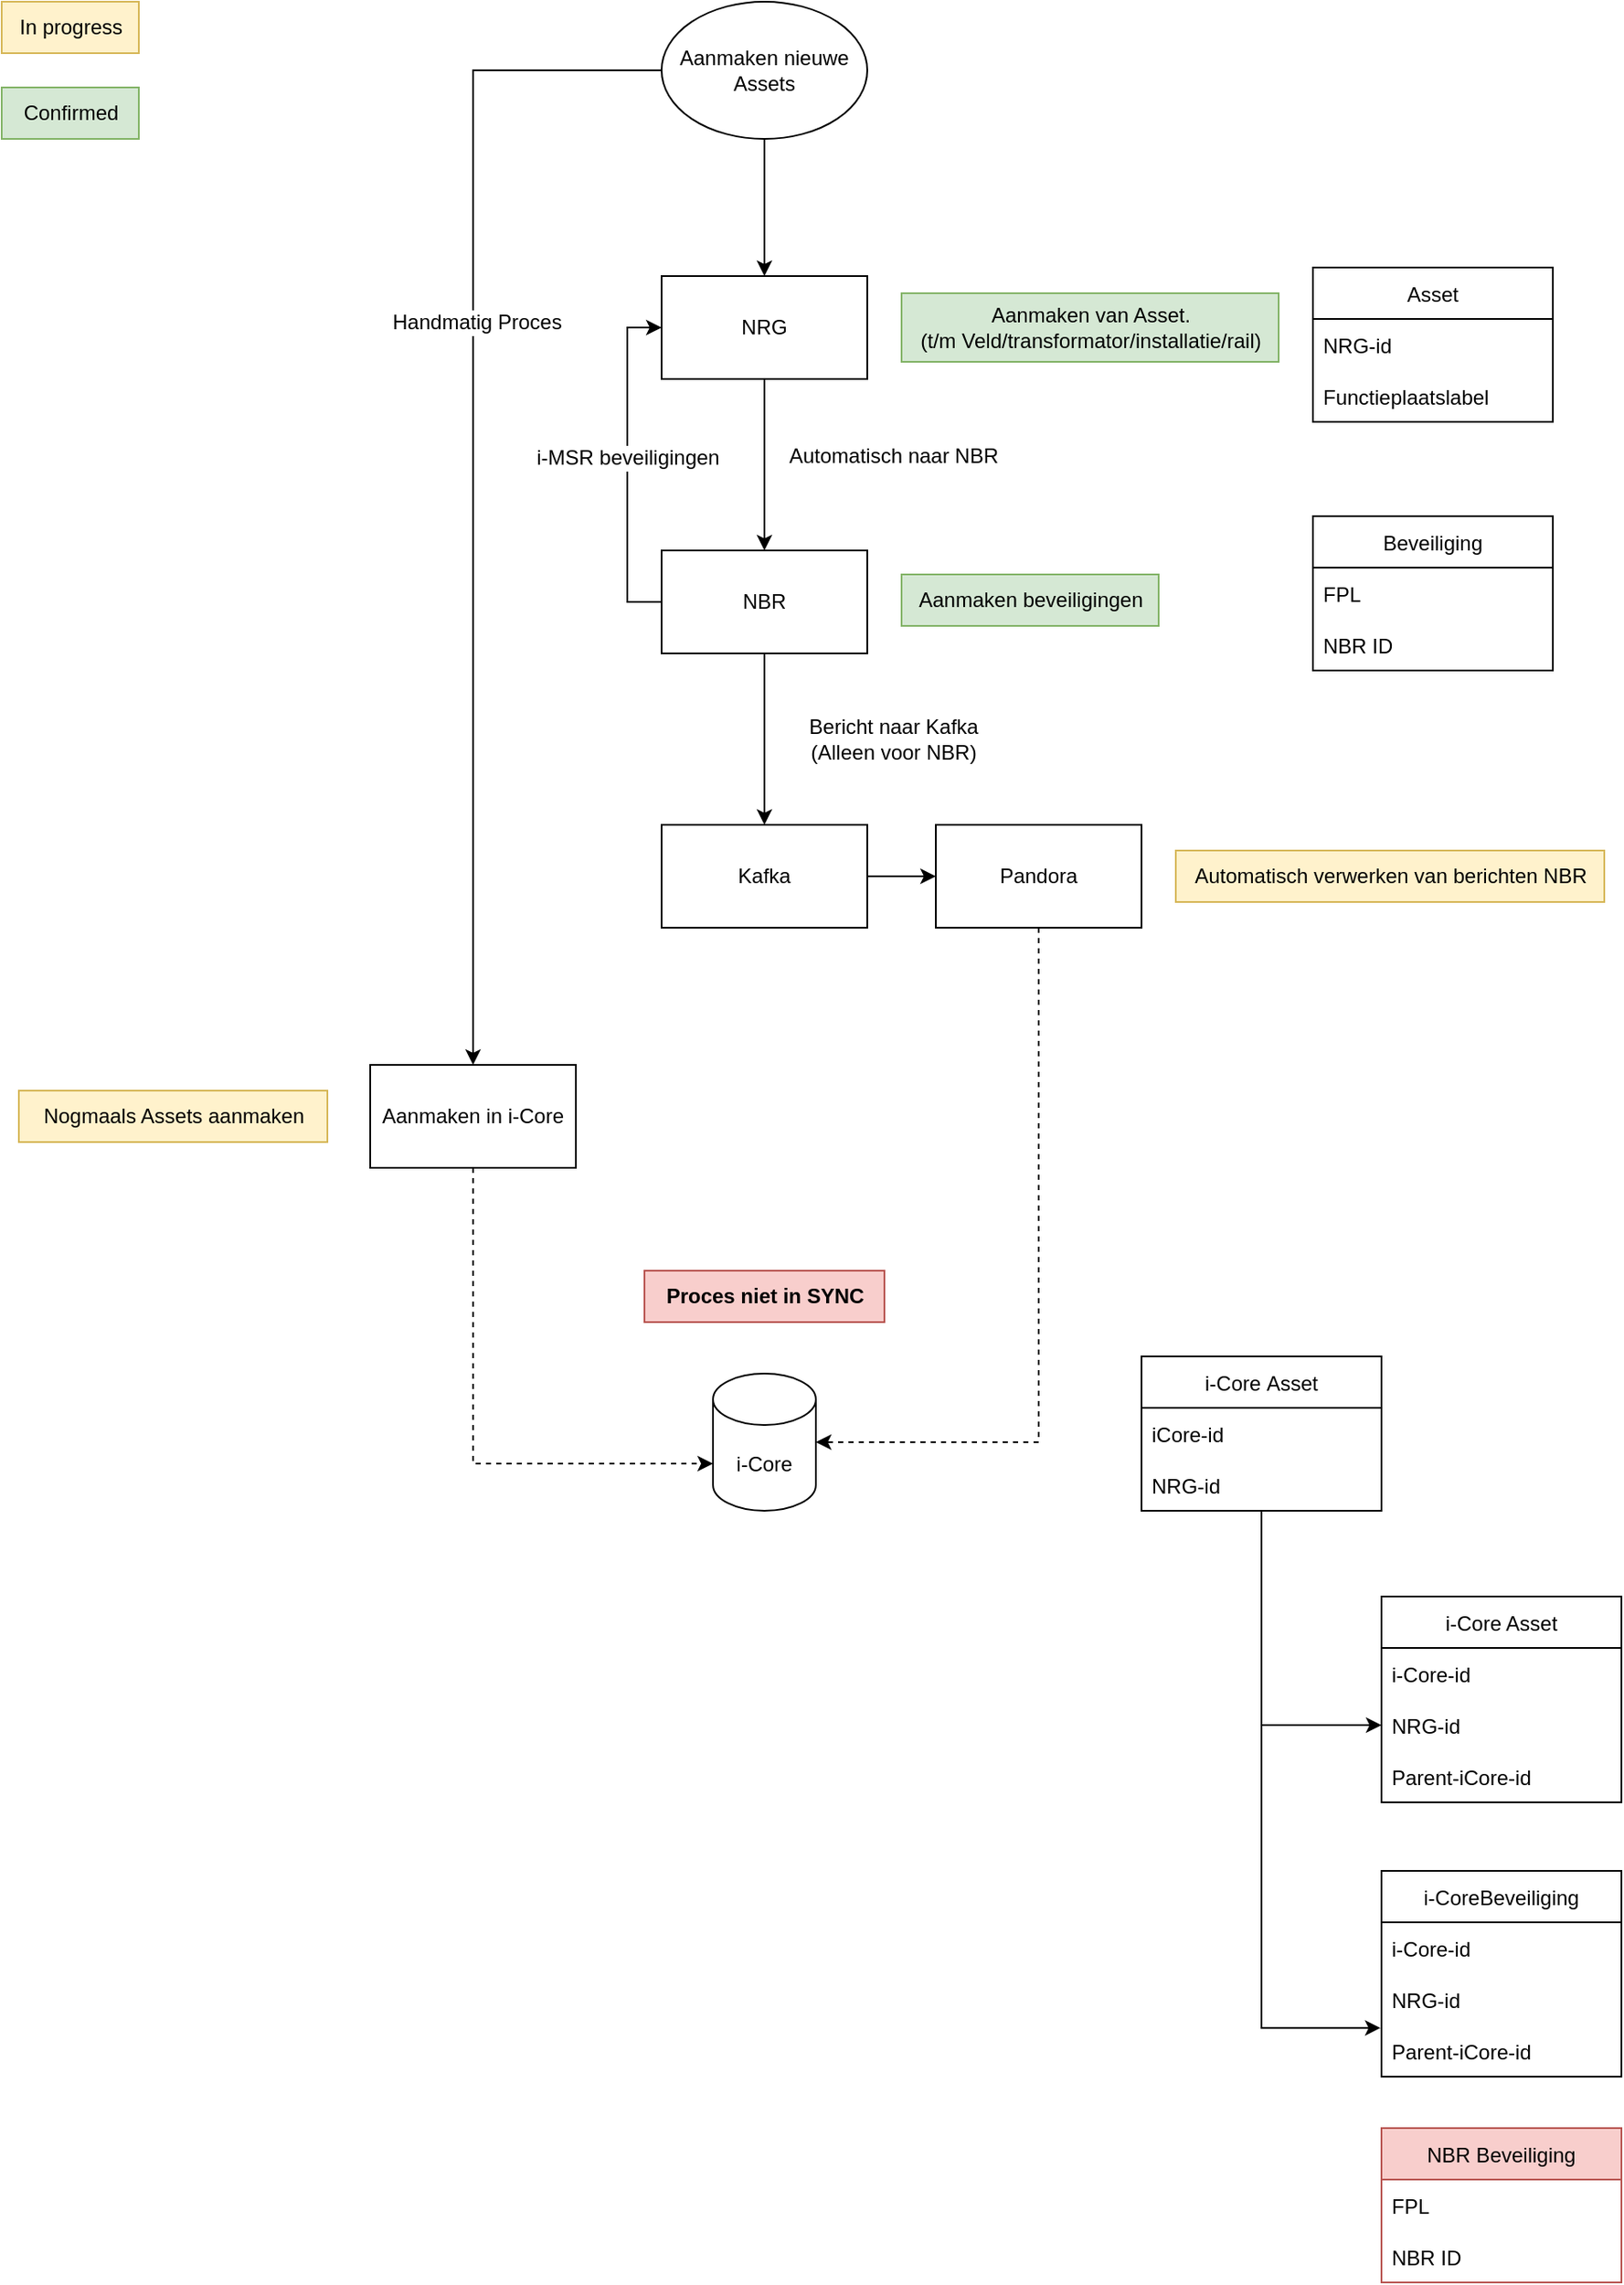 <mxfile version="20.3.7" type="github">
  <diagram id="EMqDuIwo52Fa8yJvIK7q" name="Page-1">
    <mxGraphModel dx="1822" dy="971" grid="1" gridSize="10" guides="1" tooltips="1" connect="1" arrows="1" fold="1" page="1" pageScale="1" pageWidth="1169" pageHeight="827" math="0" shadow="0">
      <root>
        <mxCell id="0" />
        <mxCell id="1" parent="0" />
        <mxCell id="-bNwW7Luvv-mgCOFAoei-16" style="edgeStyle=orthogonalEdgeStyle;rounded=0;orthogonalLoop=1;jettySize=auto;html=1;exitX=0.5;exitY=1;exitDx=0;exitDy=0;" edge="1" parent="1" source="-bNwW7Luvv-mgCOFAoei-1" target="-bNwW7Luvv-mgCOFAoei-15">
          <mxGeometry relative="1" as="geometry" />
        </mxCell>
        <mxCell id="-bNwW7Luvv-mgCOFAoei-36" style="edgeStyle=orthogonalEdgeStyle;rounded=0;orthogonalLoop=1;jettySize=auto;html=1;exitX=0;exitY=0.5;exitDx=0;exitDy=0;fillColor=#1ba1e2;strokeColor=#000000;entryX=0.5;entryY=0;entryDx=0;entryDy=0;" edge="1" parent="1" source="-bNwW7Luvv-mgCOFAoei-5" target="-bNwW7Luvv-mgCOFAoei-78">
          <mxGeometry relative="1" as="geometry">
            <mxPoint x="360" y="610" as="targetPoint" />
            <Array as="points">
              <mxPoint x="370" y="90" />
            </Array>
          </mxGeometry>
        </mxCell>
        <mxCell id="-bNwW7Luvv-mgCOFAoei-71" value="Handmatig Proces" style="edgeLabel;html=1;align=center;verticalAlign=middle;resizable=0;points=[];fontSize=12;" vertex="1" connectable="0" parent="-bNwW7Luvv-mgCOFAoei-36">
          <mxGeometry x="-0.257" y="2" relative="1" as="geometry">
            <mxPoint as="offset" />
          </mxGeometry>
        </mxCell>
        <mxCell id="-bNwW7Luvv-mgCOFAoei-1" value="NRG" style="rounded=0;whiteSpace=wrap;html=1;" vertex="1" parent="1">
          <mxGeometry x="480" y="210" width="120" height="60" as="geometry" />
        </mxCell>
        <mxCell id="-bNwW7Luvv-mgCOFAoei-62" style="edgeStyle=orthogonalEdgeStyle;rounded=0;orthogonalLoop=1;jettySize=auto;html=1;exitX=0.5;exitY=1;exitDx=0;exitDy=0;entryX=1;entryY=0.5;entryDx=0;entryDy=0;entryPerimeter=0;dashed=1;" edge="1" parent="1" source="-bNwW7Luvv-mgCOFAoei-2" target="-bNwW7Luvv-mgCOFAoei-3">
          <mxGeometry relative="1" as="geometry">
            <Array as="points">
              <mxPoint x="700" y="890" />
            </Array>
          </mxGeometry>
        </mxCell>
        <mxCell id="-bNwW7Luvv-mgCOFAoei-2" value="Pandora" style="rounded=0;whiteSpace=wrap;html=1;" vertex="1" parent="1">
          <mxGeometry x="640" y="530" width="120" height="60" as="geometry" />
        </mxCell>
        <mxCell id="-bNwW7Luvv-mgCOFAoei-3" value="i-Core" style="shape=cylinder3;whiteSpace=wrap;html=1;boundedLbl=1;backgroundOutline=1;size=15;" vertex="1" parent="1">
          <mxGeometry x="510" y="850" width="60" height="80" as="geometry" />
        </mxCell>
        <mxCell id="-bNwW7Luvv-mgCOFAoei-4" value="Aanmaken van Asset.&lt;br&gt;(t/m Veld/transformator/installatie/rail)" style="text;html=1;align=center;verticalAlign=middle;resizable=0;points=[];autosize=1;strokeColor=#82b366;fillColor=#d5e8d4;" vertex="1" parent="1">
          <mxGeometry x="620" y="220" width="220" height="40" as="geometry" />
        </mxCell>
        <mxCell id="-bNwW7Luvv-mgCOFAoei-6" style="edgeStyle=orthogonalEdgeStyle;rounded=0;orthogonalLoop=1;jettySize=auto;html=1;entryX=0.5;entryY=0;entryDx=0;entryDy=0;" edge="1" parent="1" source="-bNwW7Luvv-mgCOFAoei-5" target="-bNwW7Luvv-mgCOFAoei-1">
          <mxGeometry relative="1" as="geometry" />
        </mxCell>
        <mxCell id="-bNwW7Luvv-mgCOFAoei-5" value="Aanmaken nieuwe Assets" style="ellipse;whiteSpace=wrap;html=1;" vertex="1" parent="1">
          <mxGeometry x="480" y="50" width="120" height="80" as="geometry" />
        </mxCell>
        <mxCell id="-bNwW7Luvv-mgCOFAoei-11" value="Asset" style="swimlane;fontStyle=0;childLayout=stackLayout;horizontal=1;startSize=30;horizontalStack=0;resizeParent=1;resizeParentMax=0;resizeLast=0;collapsible=1;marginBottom=0;" vertex="1" parent="1">
          <mxGeometry x="860" y="205" width="140" height="90" as="geometry" />
        </mxCell>
        <mxCell id="-bNwW7Luvv-mgCOFAoei-12" value="NRG-id" style="text;strokeColor=none;fillColor=none;align=left;verticalAlign=middle;spacingLeft=4;spacingRight=4;overflow=hidden;points=[[0,0.5],[1,0.5]];portConstraint=eastwest;rotatable=0;" vertex="1" parent="-bNwW7Luvv-mgCOFAoei-11">
          <mxGeometry y="30" width="140" height="30" as="geometry" />
        </mxCell>
        <mxCell id="-bNwW7Luvv-mgCOFAoei-13" value="Functieplaatslabel" style="text;strokeColor=none;fillColor=none;align=left;verticalAlign=middle;spacingLeft=4;spacingRight=4;overflow=hidden;points=[[0,0.5],[1,0.5]];portConstraint=eastwest;rotatable=0;" vertex="1" parent="-bNwW7Luvv-mgCOFAoei-11">
          <mxGeometry y="60" width="140" height="30" as="geometry" />
        </mxCell>
        <mxCell id="-bNwW7Luvv-mgCOFAoei-28" style="edgeStyle=orthogonalEdgeStyle;rounded=0;orthogonalLoop=1;jettySize=auto;html=1;" edge="1" parent="1" source="-bNwW7Luvv-mgCOFAoei-15">
          <mxGeometry relative="1" as="geometry">
            <mxPoint x="540" y="530" as="targetPoint" />
          </mxGeometry>
        </mxCell>
        <mxCell id="-bNwW7Luvv-mgCOFAoei-81" style="edgeStyle=orthogonalEdgeStyle;rounded=0;orthogonalLoop=1;jettySize=auto;html=1;exitX=0;exitY=0.5;exitDx=0;exitDy=0;entryX=0;entryY=0.5;entryDx=0;entryDy=0;strokeColor=#000000;fontSize=12;" edge="1" parent="1" source="-bNwW7Luvv-mgCOFAoei-15" target="-bNwW7Luvv-mgCOFAoei-1">
          <mxGeometry relative="1" as="geometry" />
        </mxCell>
        <mxCell id="-bNwW7Luvv-mgCOFAoei-82" value="i-MSR beveiligingen" style="edgeLabel;html=1;align=center;verticalAlign=middle;resizable=0;points=[];fontSize=12;" vertex="1" connectable="0" parent="-bNwW7Luvv-mgCOFAoei-81">
          <mxGeometry x="-0.265" y="-2" relative="1" as="geometry">
            <mxPoint x="-2" y="-31" as="offset" />
          </mxGeometry>
        </mxCell>
        <mxCell id="-bNwW7Luvv-mgCOFAoei-15" value="NBR" style="rounded=0;whiteSpace=wrap;html=1;" vertex="1" parent="1">
          <mxGeometry x="480" y="370" width="120" height="60" as="geometry" />
        </mxCell>
        <mxCell id="-bNwW7Luvv-mgCOFAoei-17" value="Automatisch naar NBR" style="text;html=1;align=center;verticalAlign=middle;resizable=0;points=[];autosize=1;strokeColor=none;fillColor=none;" vertex="1" parent="1">
          <mxGeometry x="540" y="300" width="150" height="30" as="geometry" />
        </mxCell>
        <mxCell id="-bNwW7Luvv-mgCOFAoei-22" value="Beveiliging" style="swimlane;fontStyle=0;childLayout=stackLayout;horizontal=1;startSize=30;horizontalStack=0;resizeParent=1;resizeParentMax=0;resizeLast=0;collapsible=1;marginBottom=0;" vertex="1" parent="1">
          <mxGeometry x="860" y="350" width="140" height="90" as="geometry" />
        </mxCell>
        <mxCell id="-bNwW7Luvv-mgCOFAoei-23" value="FPL" style="text;strokeColor=none;fillColor=none;align=left;verticalAlign=middle;spacingLeft=4;spacingRight=4;overflow=hidden;points=[[0,0.5],[1,0.5]];portConstraint=eastwest;rotatable=0;" vertex="1" parent="-bNwW7Luvv-mgCOFAoei-22">
          <mxGeometry y="30" width="140" height="30" as="geometry" />
        </mxCell>
        <mxCell id="-bNwW7Luvv-mgCOFAoei-24" value="NBR ID" style="text;strokeColor=none;fillColor=none;align=left;verticalAlign=middle;spacingLeft=4;spacingRight=4;overflow=hidden;points=[[0,0.5],[1,0.5]];portConstraint=eastwest;rotatable=0;" vertex="1" parent="-bNwW7Luvv-mgCOFAoei-22">
          <mxGeometry y="60" width="140" height="30" as="geometry" />
        </mxCell>
        <mxCell id="-bNwW7Luvv-mgCOFAoei-27" value="Aanmaken beveiligingen" style="text;html=1;align=center;verticalAlign=middle;resizable=0;points=[];autosize=1;strokeColor=#82b366;fillColor=#d5e8d4;" vertex="1" parent="1">
          <mxGeometry x="620" y="384" width="150" height="30" as="geometry" />
        </mxCell>
        <mxCell id="-bNwW7Luvv-mgCOFAoei-30" value="" style="edgeStyle=orthogonalEdgeStyle;rounded=0;orthogonalLoop=1;jettySize=auto;html=1;" edge="1" parent="1" source="-bNwW7Luvv-mgCOFAoei-29" target="-bNwW7Luvv-mgCOFAoei-2">
          <mxGeometry relative="1" as="geometry" />
        </mxCell>
        <mxCell id="-bNwW7Luvv-mgCOFAoei-29" value="Kafka" style="rounded=0;whiteSpace=wrap;html=1;" vertex="1" parent="1">
          <mxGeometry x="480" y="530" width="120" height="60" as="geometry" />
        </mxCell>
        <mxCell id="-bNwW7Luvv-mgCOFAoei-32" value="Automatisch verwerken van berichten NBR" style="text;html=1;align=center;verticalAlign=middle;resizable=0;points=[];autosize=1;strokeColor=#d6b656;fillColor=#fff2cc;" vertex="1" parent="1">
          <mxGeometry x="780" y="545" width="250" height="30" as="geometry" />
        </mxCell>
        <mxCell id="-bNwW7Luvv-mgCOFAoei-60" style="edgeStyle=orthogonalEdgeStyle;rounded=0;orthogonalLoop=1;jettySize=auto;html=1;entryX=-0.004;entryY=0.053;entryDx=0;entryDy=0;entryPerimeter=0;" edge="1" parent="1" source="-bNwW7Luvv-mgCOFAoei-45" target="-bNwW7Luvv-mgCOFAoei-59">
          <mxGeometry relative="1" as="geometry" />
        </mxCell>
        <mxCell id="-bNwW7Luvv-mgCOFAoei-61" style="edgeStyle=orthogonalEdgeStyle;rounded=0;orthogonalLoop=1;jettySize=auto;html=1;entryX=0;entryY=0.5;entryDx=0;entryDy=0;" edge="1" parent="1" source="-bNwW7Luvv-mgCOFAoei-45" target="-bNwW7Luvv-mgCOFAoei-54">
          <mxGeometry relative="1" as="geometry" />
        </mxCell>
        <mxCell id="-bNwW7Luvv-mgCOFAoei-45" value="i-Core Asset" style="swimlane;fontStyle=0;childLayout=stackLayout;horizontal=1;startSize=30;horizontalStack=0;resizeParent=1;resizeParentMax=0;resizeLast=0;collapsible=1;marginBottom=0;" vertex="1" parent="1">
          <mxGeometry x="760" y="840" width="140" height="90" as="geometry">
            <mxRectangle x="650" y="850" width="110" height="30" as="alternateBounds" />
          </mxGeometry>
        </mxCell>
        <mxCell id="-bNwW7Luvv-mgCOFAoei-46" value="iCore-id" style="text;strokeColor=none;fillColor=none;align=left;verticalAlign=middle;spacingLeft=4;spacingRight=4;overflow=hidden;points=[[0,0.5],[1,0.5]];portConstraint=eastwest;rotatable=0;" vertex="1" parent="-bNwW7Luvv-mgCOFAoei-45">
          <mxGeometry y="30" width="140" height="30" as="geometry" />
        </mxCell>
        <mxCell id="-bNwW7Luvv-mgCOFAoei-47" value="NRG-id" style="text;strokeColor=none;fillColor=none;align=left;verticalAlign=middle;spacingLeft=4;spacingRight=4;overflow=hidden;points=[[0,0.5],[1,0.5]];portConstraint=eastwest;rotatable=0;" vertex="1" parent="-bNwW7Luvv-mgCOFAoei-45">
          <mxGeometry y="60" width="140" height="30" as="geometry" />
        </mxCell>
        <mxCell id="-bNwW7Luvv-mgCOFAoei-52" value="i-Core Asset" style="swimlane;fontStyle=0;childLayout=stackLayout;horizontal=1;startSize=30;horizontalStack=0;resizeParent=1;resizeParentMax=0;resizeLast=0;collapsible=1;marginBottom=0;" vertex="1" parent="1">
          <mxGeometry x="900" y="980" width="140" height="120" as="geometry" />
        </mxCell>
        <mxCell id="-bNwW7Luvv-mgCOFAoei-53" value="i-Core-id" style="text;strokeColor=none;fillColor=none;align=left;verticalAlign=middle;spacingLeft=4;spacingRight=4;overflow=hidden;points=[[0,0.5],[1,0.5]];portConstraint=eastwest;rotatable=0;" vertex="1" parent="-bNwW7Luvv-mgCOFAoei-52">
          <mxGeometry y="30" width="140" height="30" as="geometry" />
        </mxCell>
        <mxCell id="-bNwW7Luvv-mgCOFAoei-54" value="NRG-id" style="text;strokeColor=none;fillColor=none;align=left;verticalAlign=middle;spacingLeft=4;spacingRight=4;overflow=hidden;points=[[0,0.5],[1,0.5]];portConstraint=eastwest;rotatable=0;" vertex="1" parent="-bNwW7Luvv-mgCOFAoei-52">
          <mxGeometry y="60" width="140" height="30" as="geometry" />
        </mxCell>
        <mxCell id="-bNwW7Luvv-mgCOFAoei-55" value="Parent-iCore-id" style="text;strokeColor=none;fillColor=none;align=left;verticalAlign=middle;spacingLeft=4;spacingRight=4;overflow=hidden;points=[[0,0.5],[1,0.5]];portConstraint=eastwest;rotatable=0;" vertex="1" parent="-bNwW7Luvv-mgCOFAoei-52">
          <mxGeometry y="90" width="140" height="30" as="geometry" />
        </mxCell>
        <mxCell id="-bNwW7Luvv-mgCOFAoei-56" value="i-CoreBeveiliging" style="swimlane;fontStyle=0;childLayout=stackLayout;horizontal=1;startSize=30;horizontalStack=0;resizeParent=1;resizeParentMax=0;resizeLast=0;collapsible=1;marginBottom=0;" vertex="1" parent="1">
          <mxGeometry x="900" y="1140" width="140" height="120" as="geometry" />
        </mxCell>
        <mxCell id="-bNwW7Luvv-mgCOFAoei-57" value="i-Core-id" style="text;strokeColor=none;fillColor=none;align=left;verticalAlign=middle;spacingLeft=4;spacingRight=4;overflow=hidden;points=[[0,0.5],[1,0.5]];portConstraint=eastwest;rotatable=0;" vertex="1" parent="-bNwW7Luvv-mgCOFAoei-56">
          <mxGeometry y="30" width="140" height="30" as="geometry" />
        </mxCell>
        <mxCell id="-bNwW7Luvv-mgCOFAoei-58" value="NRG-id" style="text;strokeColor=none;fillColor=none;align=left;verticalAlign=middle;spacingLeft=4;spacingRight=4;overflow=hidden;points=[[0,0.5],[1,0.5]];portConstraint=eastwest;rotatable=0;" vertex="1" parent="-bNwW7Luvv-mgCOFAoei-56">
          <mxGeometry y="60" width="140" height="30" as="geometry" />
        </mxCell>
        <mxCell id="-bNwW7Luvv-mgCOFAoei-59" value="Parent-iCore-id" style="text;strokeColor=none;fillColor=none;align=left;verticalAlign=middle;spacingLeft=4;spacingRight=4;overflow=hidden;points=[[0,0.5],[1,0.5]];portConstraint=eastwest;rotatable=0;" vertex="1" parent="-bNwW7Luvv-mgCOFAoei-56">
          <mxGeometry y="90" width="140" height="30" as="geometry" />
        </mxCell>
        <mxCell id="-bNwW7Luvv-mgCOFAoei-63" value="&lt;b&gt;Proces niet in SYNC&lt;/b&gt;" style="text;html=1;align=center;verticalAlign=middle;resizable=0;points=[];autosize=1;strokeColor=#b85450;fillColor=#f8cecc;" vertex="1" parent="1">
          <mxGeometry x="470" y="790" width="140" height="30" as="geometry" />
        </mxCell>
        <mxCell id="-bNwW7Luvv-mgCOFAoei-64" value="NBR Beveiliging" style="swimlane;fontStyle=0;childLayout=stackLayout;horizontal=1;startSize=30;horizontalStack=0;resizeParent=1;resizeParentMax=0;resizeLast=0;collapsible=1;marginBottom=0;fillColor=#f8cecc;strokeColor=#b85450;" vertex="1" parent="1">
          <mxGeometry x="900" y="1290" width="140" height="90" as="geometry" />
        </mxCell>
        <mxCell id="-bNwW7Luvv-mgCOFAoei-65" value="FPL" style="text;strokeColor=none;fillColor=none;align=left;verticalAlign=middle;spacingLeft=4;spacingRight=4;overflow=hidden;points=[[0,0.5],[1,0.5]];portConstraint=eastwest;rotatable=0;" vertex="1" parent="-bNwW7Luvv-mgCOFAoei-64">
          <mxGeometry y="30" width="140" height="30" as="geometry" />
        </mxCell>
        <mxCell id="-bNwW7Luvv-mgCOFAoei-66" value="NBR ID" style="text;strokeColor=none;fillColor=none;align=left;verticalAlign=middle;spacingLeft=4;spacingRight=4;overflow=hidden;points=[[0,0.5],[1,0.5]];portConstraint=eastwest;rotatable=0;" vertex="1" parent="-bNwW7Luvv-mgCOFAoei-64">
          <mxGeometry y="60" width="140" height="30" as="geometry" />
        </mxCell>
        <mxCell id="-bNwW7Luvv-mgCOFAoei-31" value="Bericht naar Kafka &lt;br&gt;(Alleen voor NBR)" style="text;html=1;align=center;verticalAlign=middle;resizable=0;points=[];autosize=1;strokeColor=none;fillColor=none;" vertex="1" parent="1">
          <mxGeometry x="555" y="460" width="120" height="40" as="geometry" />
        </mxCell>
        <mxCell id="-bNwW7Luvv-mgCOFAoei-73" value="In progress" style="text;html=1;align=center;verticalAlign=middle;resizable=0;points=[];autosize=1;strokeColor=#d6b656;fillColor=#fff2cc;" vertex="1" parent="1">
          <mxGeometry x="95" y="50" width="80" height="30" as="geometry" />
        </mxCell>
        <mxCell id="-bNwW7Luvv-mgCOFAoei-74" value="Confirmed" style="text;html=1;align=center;verticalAlign=middle;resizable=0;points=[];autosize=1;strokeColor=#82b366;fillColor=#d5e8d4;" vertex="1" parent="1">
          <mxGeometry x="95" y="100" width="80" height="30" as="geometry" />
        </mxCell>
        <mxCell id="-bNwW7Luvv-mgCOFAoei-79" style="edgeStyle=orthogonalEdgeStyle;rounded=0;orthogonalLoop=1;jettySize=auto;html=1;exitX=0.5;exitY=1;exitDx=0;exitDy=0;entryX=0;entryY=0;entryDx=0;entryDy=52.5;entryPerimeter=0;dashed=1;strokeColor=#000000;fontSize=12;" edge="1" parent="1" source="-bNwW7Luvv-mgCOFAoei-78" target="-bNwW7Luvv-mgCOFAoei-3">
          <mxGeometry relative="1" as="geometry">
            <Array as="points">
              <mxPoint x="370" y="903" />
            </Array>
          </mxGeometry>
        </mxCell>
        <mxCell id="-bNwW7Luvv-mgCOFAoei-78" value="Aanmaken in i-Core" style="rounded=0;whiteSpace=wrap;html=1;" vertex="1" parent="1">
          <mxGeometry x="310" y="670" width="120" height="60" as="geometry" />
        </mxCell>
        <mxCell id="-bNwW7Luvv-mgCOFAoei-80" value="Nogmaals Assets aanmaken" style="text;html=1;align=center;verticalAlign=middle;resizable=0;points=[];autosize=1;strokeColor=#d6b656;fillColor=#fff2cc;fontSize=12;" vertex="1" parent="1">
          <mxGeometry x="105" y="685" width="180" height="30" as="geometry" />
        </mxCell>
      </root>
    </mxGraphModel>
  </diagram>
</mxfile>
